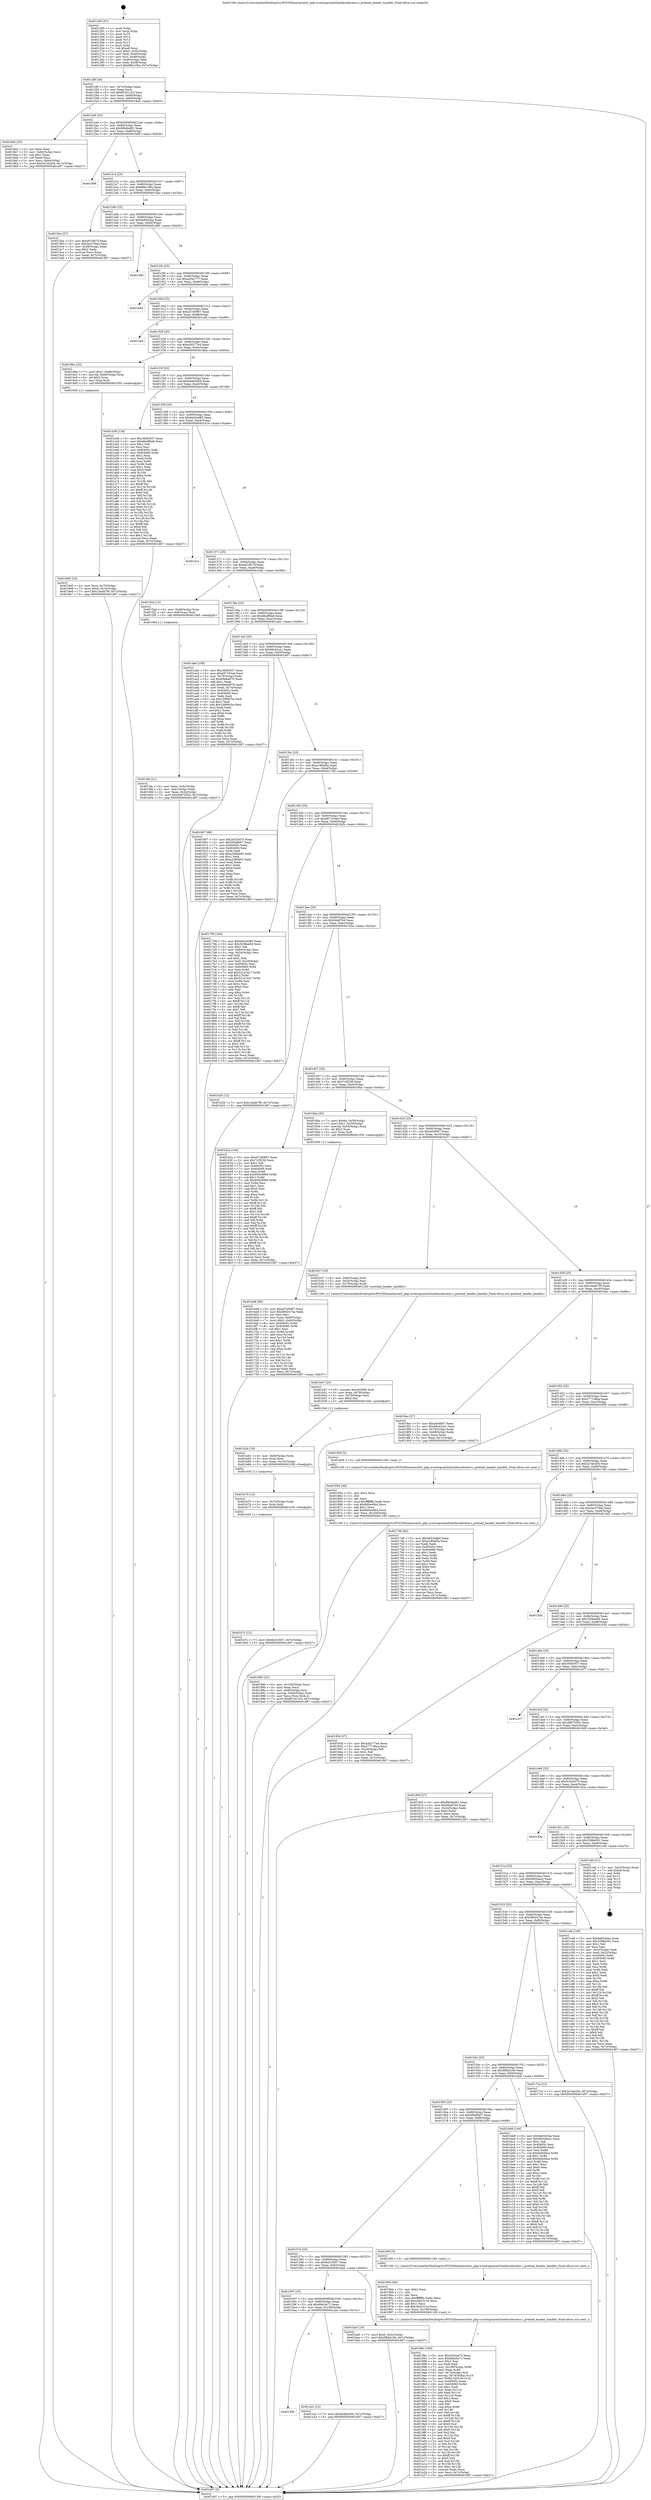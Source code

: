 digraph "0x401260" {
  label = "0x401260 (/mnt/c/Users/mathe/Desktop/tcc/POCII/binaries/extr_php-srcextopcacheZendAccelerator.c_preload_header_handler_Final-ollvm.out::main(0))"
  labelloc = "t"
  node[shape=record]

  Entry [label="",width=0.3,height=0.3,shape=circle,fillcolor=black,style=filled]
  "0x40128f" [label="{
     0x40128f [26]\l
     | [instrs]\l
     &nbsp;&nbsp;0x40128f \<+3\>: mov -0x7c(%rbp),%eax\l
     &nbsp;&nbsp;0x401292 \<+2\>: mov %eax,%ecx\l
     &nbsp;&nbsp;0x401294 \<+6\>: sub $0x85161c53,%ecx\l
     &nbsp;&nbsp;0x40129a \<+3\>: mov %eax,-0x80(%rbp)\l
     &nbsp;&nbsp;0x40129d \<+6\>: mov %ecx,-0x84(%rbp)\l
     &nbsp;&nbsp;0x4012a3 \<+6\>: je 00000000004018a5 \<main+0x645\>\l
  }"]
  "0x4018a5" [label="{
     0x4018a5 [25]\l
     | [instrs]\l
     &nbsp;&nbsp;0x4018a5 \<+2\>: xor %eax,%eax\l
     &nbsp;&nbsp;0x4018a7 \<+3\>: mov -0x64(%rbp),%ecx\l
     &nbsp;&nbsp;0x4018aa \<+3\>: sub $0x1,%eax\l
     &nbsp;&nbsp;0x4018ad \<+2\>: sub %eax,%ecx\l
     &nbsp;&nbsp;0x4018af \<+3\>: mov %ecx,-0x64(%rbp)\l
     &nbsp;&nbsp;0x4018b2 \<+7\>: movl $0x2a7eb204,-0x7c(%rbp)\l
     &nbsp;&nbsp;0x4018b9 \<+5\>: jmp 0000000000401d97 \<main+0xb37\>\l
  }"]
  "0x4012a9" [label="{
     0x4012a9 [25]\l
     | [instrs]\l
     &nbsp;&nbsp;0x4012a9 \<+5\>: jmp 00000000004012ae \<main+0x4e\>\l
     &nbsp;&nbsp;0x4012ae \<+3\>: mov -0x80(%rbp),%eax\l
     &nbsp;&nbsp;0x4012b1 \<+5\>: sub $0x89b4bd91,%eax\l
     &nbsp;&nbsp;0x4012b6 \<+6\>: mov %eax,-0x88(%rbp)\l
     &nbsp;&nbsp;0x4012bc \<+6\>: je 0000000000401b88 \<main+0x928\>\l
  }"]
  Exit [label="",width=0.3,height=0.3,shape=circle,fillcolor=black,style=filled,peripheries=2]
  "0x401b88" [label="{
     0x401b88\l
  }", style=dashed]
  "0x4012c2" [label="{
     0x4012c2 [25]\l
     | [instrs]\l
     &nbsp;&nbsp;0x4012c2 \<+5\>: jmp 00000000004012c7 \<main+0x67\>\l
     &nbsp;&nbsp;0x4012c7 \<+3\>: mov -0x80(%rbp),%eax\l
     &nbsp;&nbsp;0x4012ca \<+5\>: sub $0x96bc1fba,%eax\l
     &nbsp;&nbsp;0x4012cf \<+6\>: mov %eax,-0x8c(%rbp)\l
     &nbsp;&nbsp;0x4012d5 \<+6\>: je 00000000004015ba \<main+0x35a\>\l
  }"]
  "0x401b7c" [label="{
     0x401b7c [12]\l
     | [instrs]\l
     &nbsp;&nbsp;0x401b7c \<+7\>: movl $0x6a51f457,-0x7c(%rbp)\l
     &nbsp;&nbsp;0x401b83 \<+5\>: jmp 0000000000401d97 \<main+0xb37\>\l
  }"]
  "0x4015ba" [label="{
     0x4015ba [27]\l
     | [instrs]\l
     &nbsp;&nbsp;0x4015ba \<+5\>: mov $0xd61f9c7f,%eax\l
     &nbsp;&nbsp;0x4015bf \<+5\>: mov $0x2ec579ad,%ecx\l
     &nbsp;&nbsp;0x4015c4 \<+3\>: mov -0x38(%rbp),%edx\l
     &nbsp;&nbsp;0x4015c7 \<+3\>: cmp $0x2,%edx\l
     &nbsp;&nbsp;0x4015ca \<+3\>: cmovne %ecx,%eax\l
     &nbsp;&nbsp;0x4015cd \<+3\>: mov %eax,-0x7c(%rbp)\l
     &nbsp;&nbsp;0x4015d0 \<+5\>: jmp 0000000000401d97 \<main+0xb37\>\l
  }"]
  "0x4012db" [label="{
     0x4012db [25]\l
     | [instrs]\l
     &nbsp;&nbsp;0x4012db \<+5\>: jmp 00000000004012e0 \<main+0x80\>\l
     &nbsp;&nbsp;0x4012e0 \<+3\>: mov -0x80(%rbp),%eax\l
     &nbsp;&nbsp;0x4012e3 \<+5\>: sub $0x9a8543ea,%eax\l
     &nbsp;&nbsp;0x4012e8 \<+6\>: mov %eax,-0x90(%rbp)\l
     &nbsp;&nbsp;0x4012ee \<+6\>: je 0000000000401d90 \<main+0xb30\>\l
  }"]
  "0x401d97" [label="{
     0x401d97 [5]\l
     | [instrs]\l
     &nbsp;&nbsp;0x401d97 \<+5\>: jmp 000000000040128f \<main+0x2f\>\l
  }"]
  "0x401260" [label="{
     0x401260 [47]\l
     | [instrs]\l
     &nbsp;&nbsp;0x401260 \<+1\>: push %rbp\l
     &nbsp;&nbsp;0x401261 \<+3\>: mov %rsp,%rbp\l
     &nbsp;&nbsp;0x401264 \<+2\>: push %r15\l
     &nbsp;&nbsp;0x401266 \<+2\>: push %r14\l
     &nbsp;&nbsp;0x401268 \<+2\>: push %r13\l
     &nbsp;&nbsp;0x40126a \<+2\>: push %r12\l
     &nbsp;&nbsp;0x40126c \<+1\>: push %rbx\l
     &nbsp;&nbsp;0x40126d \<+7\>: sub $0xe8,%rsp\l
     &nbsp;&nbsp;0x401274 \<+7\>: movl $0x0,-0x3c(%rbp)\l
     &nbsp;&nbsp;0x40127b \<+3\>: mov %edi,-0x40(%rbp)\l
     &nbsp;&nbsp;0x40127e \<+4\>: mov %rsi,-0x48(%rbp)\l
     &nbsp;&nbsp;0x401282 \<+3\>: mov -0x40(%rbp),%edi\l
     &nbsp;&nbsp;0x401285 \<+3\>: mov %edi,-0x38(%rbp)\l
     &nbsp;&nbsp;0x401288 \<+7\>: movl $0x96bc1fba,-0x7c(%rbp)\l
  }"]
  "0x401b70" [label="{
     0x401b70 [12]\l
     | [instrs]\l
     &nbsp;&nbsp;0x401b70 \<+4\>: mov -0x70(%rbp),%rdx\l
     &nbsp;&nbsp;0x401b74 \<+3\>: mov %rdx,%rdi\l
     &nbsp;&nbsp;0x401b77 \<+5\>: call 0000000000401030 \<free@plt\>\l
     | [calls]\l
     &nbsp;&nbsp;0x401030 \{1\} (unknown)\l
  }"]
  "0x401d90" [label="{
     0x401d90\l
  }", style=dashed]
  "0x4012f4" [label="{
     0x4012f4 [25]\l
     | [instrs]\l
     &nbsp;&nbsp;0x4012f4 \<+5\>: jmp 00000000004012f9 \<main+0x99\>\l
     &nbsp;&nbsp;0x4012f9 \<+3\>: mov -0x80(%rbp),%eax\l
     &nbsp;&nbsp;0x4012fc \<+5\>: sub $0xa2f42777,%eax\l
     &nbsp;&nbsp;0x401301 \<+6\>: mov %eax,-0x94(%rbp)\l
     &nbsp;&nbsp;0x401307 \<+6\>: je 0000000000401b94 \<main+0x934\>\l
  }"]
  "0x401b5e" [label="{
     0x401b5e [18]\l
     | [instrs]\l
     &nbsp;&nbsp;0x401b5e \<+4\>: mov -0x60(%rbp),%rdx\l
     &nbsp;&nbsp;0x401b62 \<+3\>: mov %rdx,%rdi\l
     &nbsp;&nbsp;0x401b65 \<+6\>: mov %eax,-0x10c(%rbp)\l
     &nbsp;&nbsp;0x401b6b \<+5\>: call 0000000000401030 \<free@plt\>\l
     | [calls]\l
     &nbsp;&nbsp;0x401030 \{1\} (unknown)\l
  }"]
  "0x401b94" [label="{
     0x401b94\l
  }", style=dashed]
  "0x40130d" [label="{
     0x40130d [25]\l
     | [instrs]\l
     &nbsp;&nbsp;0x40130d \<+5\>: jmp 0000000000401312 \<main+0xb2\>\l
     &nbsp;&nbsp;0x401312 \<+3\>: mov -0x80(%rbp),%eax\l
     &nbsp;&nbsp;0x401315 \<+5\>: sub $0xa57d0967,%eax\l
     &nbsp;&nbsp;0x40131a \<+6\>: mov %eax,-0x98(%rbp)\l
     &nbsp;&nbsp;0x401320 \<+6\>: je 0000000000401ce9 \<main+0xa89\>\l
  }"]
  "0x401b47" [label="{
     0x401b47 [23]\l
     | [instrs]\l
     &nbsp;&nbsp;0x401b47 \<+10\>: movabs $0x4020b6,%rdi\l
     &nbsp;&nbsp;0x401b51 \<+3\>: mov %eax,-0x78(%rbp)\l
     &nbsp;&nbsp;0x401b54 \<+3\>: mov -0x78(%rbp),%esi\l
     &nbsp;&nbsp;0x401b57 \<+2\>: mov $0x0,%al\l
     &nbsp;&nbsp;0x401b59 \<+5\>: call 0000000000401040 \<printf@plt\>\l
     | [calls]\l
     &nbsp;&nbsp;0x401040 \{1\} (unknown)\l
  }"]
  "0x401ce9" [label="{
     0x401ce9\l
  }", style=dashed]
  "0x401326" [label="{
     0x401326 [25]\l
     | [instrs]\l
     &nbsp;&nbsp;0x401326 \<+5\>: jmp 000000000040132b \<main+0xcb\>\l
     &nbsp;&nbsp;0x40132b \<+3\>: mov -0x80(%rbp),%eax\l
     &nbsp;&nbsp;0x40132e \<+5\>: sub $0xa5d277e4,%eax\l
     &nbsp;&nbsp;0x401333 \<+6\>: mov %eax,-0x9c(%rbp)\l
     &nbsp;&nbsp;0x401339 \<+6\>: je 00000000004018be \<main+0x65e\>\l
  }"]
  "0x4015b0" [label="{
     0x4015b0\l
  }", style=dashed]
  "0x4018be" [label="{
     0x4018be [23]\l
     | [instrs]\l
     &nbsp;&nbsp;0x4018be \<+7\>: movl $0x1,-0x68(%rbp)\l
     &nbsp;&nbsp;0x4018c5 \<+4\>: movslq -0x68(%rbp),%rax\l
     &nbsp;&nbsp;0x4018c9 \<+4\>: shl $0x2,%rax\l
     &nbsp;&nbsp;0x4018cd \<+3\>: mov %rax,%rdi\l
     &nbsp;&nbsp;0x4018d0 \<+5\>: call 0000000000401050 \<malloc@plt\>\l
     | [calls]\l
     &nbsp;&nbsp;0x401050 \{1\} (unknown)\l
  }"]
  "0x40133f" [label="{
     0x40133f [25]\l
     | [instrs]\l
     &nbsp;&nbsp;0x40133f \<+5\>: jmp 0000000000401344 \<main+0xe4\>\l
     &nbsp;&nbsp;0x401344 \<+3\>: mov -0x80(%rbp),%eax\l
     &nbsp;&nbsp;0x401347 \<+5\>: sub $0xb44b5d56,%eax\l
     &nbsp;&nbsp;0x40134c \<+6\>: mov %eax,-0xa0(%rbp)\l
     &nbsp;&nbsp;0x401352 \<+6\>: je 0000000000401a38 \<main+0x7d8\>\l
  }"]
  "0x401a2c" [label="{
     0x401a2c [12]\l
     | [instrs]\l
     &nbsp;&nbsp;0x401a2c \<+7\>: movl $0xb44b5d56,-0x7c(%rbp)\l
     &nbsp;&nbsp;0x401a33 \<+5\>: jmp 0000000000401d97 \<main+0xb37\>\l
  }"]
  "0x401a38" [label="{
     0x401a38 [134]\l
     | [instrs]\l
     &nbsp;&nbsp;0x401a38 \<+5\>: mov $0x395fc937,%eax\l
     &nbsp;&nbsp;0x401a3d \<+5\>: mov $0xd6a9f0a8,%ecx\l
     &nbsp;&nbsp;0x401a42 \<+2\>: mov $0x1,%dl\l
     &nbsp;&nbsp;0x401a44 \<+2\>: xor %esi,%esi\l
     &nbsp;&nbsp;0x401a46 \<+7\>: mov 0x40405c,%edi\l
     &nbsp;&nbsp;0x401a4d \<+8\>: mov 0x404060,%r8d\l
     &nbsp;&nbsp;0x401a55 \<+3\>: sub $0x1,%esi\l
     &nbsp;&nbsp;0x401a58 \<+3\>: mov %edi,%r9d\l
     &nbsp;&nbsp;0x401a5b \<+3\>: add %esi,%r9d\l
     &nbsp;&nbsp;0x401a5e \<+4\>: imul %r9d,%edi\l
     &nbsp;&nbsp;0x401a62 \<+3\>: and $0x1,%edi\l
     &nbsp;&nbsp;0x401a65 \<+3\>: cmp $0x0,%edi\l
     &nbsp;&nbsp;0x401a68 \<+4\>: sete %r10b\l
     &nbsp;&nbsp;0x401a6c \<+4\>: cmp $0xa,%r8d\l
     &nbsp;&nbsp;0x401a70 \<+4\>: setl %r11b\l
     &nbsp;&nbsp;0x401a74 \<+3\>: mov %r10b,%bl\l
     &nbsp;&nbsp;0x401a77 \<+3\>: xor $0xff,%bl\l
     &nbsp;&nbsp;0x401a7a \<+3\>: mov %r11b,%r14b\l
     &nbsp;&nbsp;0x401a7d \<+4\>: xor $0xff,%r14b\l
     &nbsp;&nbsp;0x401a81 \<+3\>: xor $0x0,%dl\l
     &nbsp;&nbsp;0x401a84 \<+3\>: mov %bl,%r15b\l
     &nbsp;&nbsp;0x401a87 \<+4\>: and $0x0,%r15b\l
     &nbsp;&nbsp;0x401a8b \<+3\>: and %dl,%r10b\l
     &nbsp;&nbsp;0x401a8e \<+3\>: mov %r14b,%r12b\l
     &nbsp;&nbsp;0x401a91 \<+4\>: and $0x0,%r12b\l
     &nbsp;&nbsp;0x401a95 \<+3\>: and %dl,%r11b\l
     &nbsp;&nbsp;0x401a98 \<+3\>: or %r10b,%r15b\l
     &nbsp;&nbsp;0x401a9b \<+3\>: or %r11b,%r12b\l
     &nbsp;&nbsp;0x401a9e \<+3\>: xor %r12b,%r15b\l
     &nbsp;&nbsp;0x401aa1 \<+3\>: or %r14b,%bl\l
     &nbsp;&nbsp;0x401aa4 \<+3\>: xor $0xff,%bl\l
     &nbsp;&nbsp;0x401aa7 \<+3\>: or $0x0,%dl\l
     &nbsp;&nbsp;0x401aaa \<+2\>: and %dl,%bl\l
     &nbsp;&nbsp;0x401aac \<+3\>: or %bl,%r15b\l
     &nbsp;&nbsp;0x401aaf \<+4\>: test $0x1,%r15b\l
     &nbsp;&nbsp;0x401ab3 \<+3\>: cmovne %ecx,%eax\l
     &nbsp;&nbsp;0x401ab6 \<+3\>: mov %eax,-0x7c(%rbp)\l
     &nbsp;&nbsp;0x401ab9 \<+5\>: jmp 0000000000401d97 \<main+0xb37\>\l
  }"]
  "0x401358" [label="{
     0x401358 [25]\l
     | [instrs]\l
     &nbsp;&nbsp;0x401358 \<+5\>: jmp 000000000040135d \<main+0xfd\>\l
     &nbsp;&nbsp;0x40135d \<+3\>: mov -0x80(%rbp),%eax\l
     &nbsp;&nbsp;0x401360 \<+5\>: sub $0xbb43ed85,%eax\l
     &nbsp;&nbsp;0x401365 \<+6\>: mov %eax,-0xa4(%rbp)\l
     &nbsp;&nbsp;0x40136b \<+6\>: je 0000000000401d1e \<main+0xabe\>\l
  }"]
  "0x401597" [label="{
     0x401597 [25]\l
     | [instrs]\l
     &nbsp;&nbsp;0x401597 \<+5\>: jmp 000000000040159c \<main+0x33c\>\l
     &nbsp;&nbsp;0x40159c \<+3\>: mov -0x80(%rbp),%eax\l
     &nbsp;&nbsp;0x40159f \<+5\>: sub $0x6feb3e71,%eax\l
     &nbsp;&nbsp;0x4015a4 \<+6\>: mov %eax,-0x100(%rbp)\l
     &nbsp;&nbsp;0x4015aa \<+6\>: je 0000000000401a2c \<main+0x7cc\>\l
  }"]
  "0x401d1e" [label="{
     0x401d1e\l
  }", style=dashed]
  "0x401371" [label="{
     0x401371 [25]\l
     | [instrs]\l
     &nbsp;&nbsp;0x401371 \<+5\>: jmp 0000000000401376 \<main+0x116\>\l
     &nbsp;&nbsp;0x401376 \<+3\>: mov -0x80(%rbp),%eax\l
     &nbsp;&nbsp;0x401379 \<+5\>: sub $0xd61f9c7f,%eax\l
     &nbsp;&nbsp;0x40137e \<+6\>: mov %eax,-0xa8(%rbp)\l
     &nbsp;&nbsp;0x401384 \<+6\>: je 00000000004015ed \<main+0x38d\>\l
  }"]
  "0x401ba5" [label="{
     0x401ba5 [19]\l
     | [instrs]\l
     &nbsp;&nbsp;0x401ba5 \<+7\>: movl $0x0,-0x3c(%rbp)\l
     &nbsp;&nbsp;0x401bac \<+7\>: movl $0x5f0b419e,-0x7c(%rbp)\l
     &nbsp;&nbsp;0x401bb3 \<+5\>: jmp 0000000000401d97 \<main+0xb37\>\l
  }"]
  "0x4015ed" [label="{
     0x4015ed [13]\l
     | [instrs]\l
     &nbsp;&nbsp;0x4015ed \<+4\>: mov -0x48(%rbp),%rax\l
     &nbsp;&nbsp;0x4015f1 \<+4\>: mov 0x8(%rax),%rdi\l
     &nbsp;&nbsp;0x4015f5 \<+5\>: call 0000000000401060 \<atoi@plt\>\l
     | [calls]\l
     &nbsp;&nbsp;0x401060 \{1\} (unknown)\l
  }"]
  "0x40138a" [label="{
     0x40138a [25]\l
     | [instrs]\l
     &nbsp;&nbsp;0x40138a \<+5\>: jmp 000000000040138f \<main+0x12f\>\l
     &nbsp;&nbsp;0x40138f \<+3\>: mov -0x80(%rbp),%eax\l
     &nbsp;&nbsp;0x401392 \<+5\>: sub $0xd6a9f0a8,%eax\l
     &nbsp;&nbsp;0x401397 \<+6\>: mov %eax,-0xac(%rbp)\l
     &nbsp;&nbsp;0x40139d \<+6\>: je 0000000000401abe \<main+0x85e\>\l
  }"]
  "0x4015fa" [label="{
     0x4015fa [21]\l
     | [instrs]\l
     &nbsp;&nbsp;0x4015fa \<+3\>: mov %eax,-0x4c(%rbp)\l
     &nbsp;&nbsp;0x4015fd \<+3\>: mov -0x4c(%rbp),%eax\l
     &nbsp;&nbsp;0x401600 \<+3\>: mov %eax,-0x34(%rbp)\l
     &nbsp;&nbsp;0x401603 \<+7\>: movl $0x3b875502,-0x7c(%rbp)\l
     &nbsp;&nbsp;0x40160a \<+5\>: jmp 0000000000401d97 \<main+0xb37\>\l
  }"]
  "0x40198c" [label="{
     0x40198c [160]\l
     | [instrs]\l
     &nbsp;&nbsp;0x40198c \<+5\>: mov $0x3c52e475,%ecx\l
     &nbsp;&nbsp;0x401991 \<+5\>: mov $0x6feb3e71,%edx\l
     &nbsp;&nbsp;0x401996 \<+3\>: mov $0x1,%sil\l
     &nbsp;&nbsp;0x401999 \<+2\>: xor %edi,%edi\l
     &nbsp;&nbsp;0x40199b \<+7\>: mov -0x108(%rbp),%r8d\l
     &nbsp;&nbsp;0x4019a2 \<+4\>: imul %eax,%r8d\l
     &nbsp;&nbsp;0x4019a6 \<+4\>: mov -0x70(%rbp),%r9\l
     &nbsp;&nbsp;0x4019aa \<+4\>: movslq -0x74(%rbp),%r10\l
     &nbsp;&nbsp;0x4019ae \<+4\>: mov %r8d,(%r9,%r10,4)\l
     &nbsp;&nbsp;0x4019b2 \<+7\>: mov 0x40405c,%eax\l
     &nbsp;&nbsp;0x4019b9 \<+8\>: mov 0x404060,%r8d\l
     &nbsp;&nbsp;0x4019c1 \<+3\>: sub $0x1,%edi\l
     &nbsp;&nbsp;0x4019c4 \<+3\>: mov %eax,%r11d\l
     &nbsp;&nbsp;0x4019c7 \<+3\>: add %edi,%r11d\l
     &nbsp;&nbsp;0x4019ca \<+4\>: imul %r11d,%eax\l
     &nbsp;&nbsp;0x4019ce \<+3\>: and $0x1,%eax\l
     &nbsp;&nbsp;0x4019d1 \<+3\>: cmp $0x0,%eax\l
     &nbsp;&nbsp;0x4019d4 \<+3\>: sete %bl\l
     &nbsp;&nbsp;0x4019d7 \<+4\>: cmp $0xa,%r8d\l
     &nbsp;&nbsp;0x4019db \<+4\>: setl %r14b\l
     &nbsp;&nbsp;0x4019df \<+3\>: mov %bl,%r15b\l
     &nbsp;&nbsp;0x4019e2 \<+4\>: xor $0xff,%r15b\l
     &nbsp;&nbsp;0x4019e6 \<+3\>: mov %r14b,%r12b\l
     &nbsp;&nbsp;0x4019e9 \<+4\>: xor $0xff,%r12b\l
     &nbsp;&nbsp;0x4019ed \<+4\>: xor $0x0,%sil\l
     &nbsp;&nbsp;0x4019f1 \<+3\>: mov %r15b,%r13b\l
     &nbsp;&nbsp;0x4019f4 \<+4\>: and $0x0,%r13b\l
     &nbsp;&nbsp;0x4019f8 \<+3\>: and %sil,%bl\l
     &nbsp;&nbsp;0x4019fb \<+3\>: mov %r12b,%al\l
     &nbsp;&nbsp;0x4019fe \<+2\>: and $0x0,%al\l
     &nbsp;&nbsp;0x401a00 \<+3\>: and %sil,%r14b\l
     &nbsp;&nbsp;0x401a03 \<+3\>: or %bl,%r13b\l
     &nbsp;&nbsp;0x401a06 \<+3\>: or %r14b,%al\l
     &nbsp;&nbsp;0x401a09 \<+3\>: xor %al,%r13b\l
     &nbsp;&nbsp;0x401a0c \<+3\>: or %r12b,%r15b\l
     &nbsp;&nbsp;0x401a0f \<+4\>: xor $0xff,%r15b\l
     &nbsp;&nbsp;0x401a13 \<+4\>: or $0x0,%sil\l
     &nbsp;&nbsp;0x401a17 \<+3\>: and %sil,%r15b\l
     &nbsp;&nbsp;0x401a1a \<+3\>: or %r15b,%r13b\l
     &nbsp;&nbsp;0x401a1d \<+4\>: test $0x1,%r13b\l
     &nbsp;&nbsp;0x401a21 \<+3\>: cmovne %edx,%ecx\l
     &nbsp;&nbsp;0x401a24 \<+3\>: mov %ecx,-0x7c(%rbp)\l
     &nbsp;&nbsp;0x401a27 \<+5\>: jmp 0000000000401d97 \<main+0xb37\>\l
  }"]
  "0x401abe" [label="{
     0x401abe [109]\l
     | [instrs]\l
     &nbsp;&nbsp;0x401abe \<+5\>: mov $0x395fc937,%eax\l
     &nbsp;&nbsp;0x401ac3 \<+5\>: mov $0xe87193ad,%ecx\l
     &nbsp;&nbsp;0x401ac8 \<+3\>: mov -0x74(%rbp),%edx\l
     &nbsp;&nbsp;0x401acb \<+6\>: sub $0x69e6a976,%edx\l
     &nbsp;&nbsp;0x401ad1 \<+3\>: add $0x1,%edx\l
     &nbsp;&nbsp;0x401ad4 \<+6\>: add $0x69e6a976,%edx\l
     &nbsp;&nbsp;0x401ada \<+3\>: mov %edx,-0x74(%rbp)\l
     &nbsp;&nbsp;0x401add \<+7\>: mov 0x40405c,%edx\l
     &nbsp;&nbsp;0x401ae4 \<+7\>: mov 0x404060,%esi\l
     &nbsp;&nbsp;0x401aeb \<+2\>: mov %edx,%edi\l
     &nbsp;&nbsp;0x401aed \<+6\>: sub $0x1b909c5a,%edi\l
     &nbsp;&nbsp;0x401af3 \<+3\>: sub $0x1,%edi\l
     &nbsp;&nbsp;0x401af6 \<+6\>: add $0x1b909c5a,%edi\l
     &nbsp;&nbsp;0x401afc \<+3\>: imul %edi,%edx\l
     &nbsp;&nbsp;0x401aff \<+3\>: and $0x1,%edx\l
     &nbsp;&nbsp;0x401b02 \<+3\>: cmp $0x0,%edx\l
     &nbsp;&nbsp;0x401b05 \<+4\>: sete %r8b\l
     &nbsp;&nbsp;0x401b09 \<+3\>: cmp $0xa,%esi\l
     &nbsp;&nbsp;0x401b0c \<+4\>: setl %r9b\l
     &nbsp;&nbsp;0x401b10 \<+3\>: mov %r8b,%r10b\l
     &nbsp;&nbsp;0x401b13 \<+3\>: and %r9b,%r10b\l
     &nbsp;&nbsp;0x401b16 \<+3\>: xor %r9b,%r8b\l
     &nbsp;&nbsp;0x401b19 \<+3\>: or %r8b,%r10b\l
     &nbsp;&nbsp;0x401b1c \<+4\>: test $0x1,%r10b\l
     &nbsp;&nbsp;0x401b20 \<+3\>: cmovne %ecx,%eax\l
     &nbsp;&nbsp;0x401b23 \<+3\>: mov %eax,-0x7c(%rbp)\l
     &nbsp;&nbsp;0x401b26 \<+5\>: jmp 0000000000401d97 \<main+0xb37\>\l
  }"]
  "0x4013a3" [label="{
     0x4013a3 [25]\l
     | [instrs]\l
     &nbsp;&nbsp;0x4013a3 \<+5\>: jmp 00000000004013a8 \<main+0x148\>\l
     &nbsp;&nbsp;0x4013a8 \<+3\>: mov -0x80(%rbp),%eax\l
     &nbsp;&nbsp;0x4013ab \<+5\>: sub $0xd9c42ca1,%eax\l
     &nbsp;&nbsp;0x4013b0 \<+6\>: mov %eax,-0xb0(%rbp)\l
     &nbsp;&nbsp;0x4013b6 \<+6\>: je 0000000000401907 \<main+0x6a7\>\l
  }"]
  "0x401964" [label="{
     0x401964 [40]\l
     | [instrs]\l
     &nbsp;&nbsp;0x401964 \<+5\>: mov $0x2,%ecx\l
     &nbsp;&nbsp;0x401969 \<+1\>: cltd\l
     &nbsp;&nbsp;0x40196a \<+2\>: idiv %ecx\l
     &nbsp;&nbsp;0x40196c \<+6\>: imul $0xfffffffe,%edx,%ecx\l
     &nbsp;&nbsp;0x401972 \<+6\>: add $0xcb623124,%ecx\l
     &nbsp;&nbsp;0x401978 \<+3\>: add $0x1,%ecx\l
     &nbsp;&nbsp;0x40197b \<+6\>: sub $0xcb623124,%ecx\l
     &nbsp;&nbsp;0x401981 \<+6\>: mov %ecx,-0x108(%rbp)\l
     &nbsp;&nbsp;0x401987 \<+5\>: call 0000000000401160 \<next_i\>\l
     | [calls]\l
     &nbsp;&nbsp;0x401160 \{1\} (/mnt/c/Users/mathe/Desktop/tcc/POCII/binaries/extr_php-srcextopcacheZendAccelerator.c_preload_header_handler_Final-ollvm.out::next_i)\l
  }"]
  "0x401907" [label="{
     0x401907 [88]\l
     | [instrs]\l
     &nbsp;&nbsp;0x401907 \<+5\>: mov $0x3c52e475,%eax\l
     &nbsp;&nbsp;0x40190c \<+5\>: mov $0x5f5e9b07,%ecx\l
     &nbsp;&nbsp;0x401911 \<+7\>: mov 0x40405c,%edx\l
     &nbsp;&nbsp;0x401918 \<+7\>: mov 0x404060,%esi\l
     &nbsp;&nbsp;0x40191f \<+2\>: mov %edx,%edi\l
     &nbsp;&nbsp;0x401921 \<+6\>: add $0xa2d9dd45,%edi\l
     &nbsp;&nbsp;0x401927 \<+3\>: sub $0x1,%edi\l
     &nbsp;&nbsp;0x40192a \<+6\>: sub $0xa2d9dd45,%edi\l
     &nbsp;&nbsp;0x401930 \<+3\>: imul %edi,%edx\l
     &nbsp;&nbsp;0x401933 \<+3\>: and $0x1,%edx\l
     &nbsp;&nbsp;0x401936 \<+3\>: cmp $0x0,%edx\l
     &nbsp;&nbsp;0x401939 \<+4\>: sete %r8b\l
     &nbsp;&nbsp;0x40193d \<+3\>: cmp $0xa,%esi\l
     &nbsp;&nbsp;0x401940 \<+4\>: setl %r9b\l
     &nbsp;&nbsp;0x401944 \<+3\>: mov %r8b,%r10b\l
     &nbsp;&nbsp;0x401947 \<+3\>: and %r9b,%r10b\l
     &nbsp;&nbsp;0x40194a \<+3\>: xor %r9b,%r8b\l
     &nbsp;&nbsp;0x40194d \<+3\>: or %r8b,%r10b\l
     &nbsp;&nbsp;0x401950 \<+4\>: test $0x1,%r10b\l
     &nbsp;&nbsp;0x401954 \<+3\>: cmovne %ecx,%eax\l
     &nbsp;&nbsp;0x401957 \<+3\>: mov %eax,-0x7c(%rbp)\l
     &nbsp;&nbsp;0x40195a \<+5\>: jmp 0000000000401d97 \<main+0xb37\>\l
  }"]
  "0x4013bc" [label="{
     0x4013bc [25]\l
     | [instrs]\l
     &nbsp;&nbsp;0x4013bc \<+5\>: jmp 00000000004013c1 \<main+0x161\>\l
     &nbsp;&nbsp;0x4013c1 \<+3\>: mov -0x80(%rbp),%eax\l
     &nbsp;&nbsp;0x4013c4 \<+5\>: sub $0xe180af5a,%eax\l
     &nbsp;&nbsp;0x4013c9 \<+6\>: mov %eax,-0xb4(%rbp)\l
     &nbsp;&nbsp;0x4013cf \<+6\>: je 0000000000401799 \<main+0x539\>\l
  }"]
  "0x40157e" [label="{
     0x40157e [25]\l
     | [instrs]\l
     &nbsp;&nbsp;0x40157e \<+5\>: jmp 0000000000401583 \<main+0x323\>\l
     &nbsp;&nbsp;0x401583 \<+3\>: mov -0x80(%rbp),%eax\l
     &nbsp;&nbsp;0x401586 \<+5\>: sub $0x6a51f457,%eax\l
     &nbsp;&nbsp;0x40158b \<+6\>: mov %eax,-0xfc(%rbp)\l
     &nbsp;&nbsp;0x401591 \<+6\>: je 0000000000401ba5 \<main+0x945\>\l
  }"]
  "0x401799" [label="{
     0x401799 [164]\l
     | [instrs]\l
     &nbsp;&nbsp;0x401799 \<+5\>: mov $0xbb43ed85,%eax\l
     &nbsp;&nbsp;0x40179e \<+5\>: mov $0x3258ee94,%ecx\l
     &nbsp;&nbsp;0x4017a3 \<+2\>: mov $0x1,%dl\l
     &nbsp;&nbsp;0x4017a5 \<+3\>: mov -0x64(%rbp),%esi\l
     &nbsp;&nbsp;0x4017a8 \<+3\>: cmp -0x54(%rbp),%esi\l
     &nbsp;&nbsp;0x4017ab \<+4\>: setl %dil\l
     &nbsp;&nbsp;0x4017af \<+4\>: and $0x1,%dil\l
     &nbsp;&nbsp;0x4017b3 \<+4\>: mov %dil,-0x2d(%rbp)\l
     &nbsp;&nbsp;0x4017b7 \<+7\>: mov 0x40405c,%esi\l
     &nbsp;&nbsp;0x4017be \<+8\>: mov 0x404060,%r8d\l
     &nbsp;&nbsp;0x4017c6 \<+3\>: mov %esi,%r9d\l
     &nbsp;&nbsp;0x4017c9 \<+7\>: add $0x521a7e27,%r9d\l
     &nbsp;&nbsp;0x4017d0 \<+4\>: sub $0x1,%r9d\l
     &nbsp;&nbsp;0x4017d4 \<+7\>: sub $0x521a7e27,%r9d\l
     &nbsp;&nbsp;0x4017db \<+4\>: imul %r9d,%esi\l
     &nbsp;&nbsp;0x4017df \<+3\>: and $0x1,%esi\l
     &nbsp;&nbsp;0x4017e2 \<+3\>: cmp $0x0,%esi\l
     &nbsp;&nbsp;0x4017e5 \<+4\>: sete %dil\l
     &nbsp;&nbsp;0x4017e9 \<+4\>: cmp $0xa,%r8d\l
     &nbsp;&nbsp;0x4017ed \<+4\>: setl %r10b\l
     &nbsp;&nbsp;0x4017f1 \<+3\>: mov %dil,%r11b\l
     &nbsp;&nbsp;0x4017f4 \<+4\>: xor $0xff,%r11b\l
     &nbsp;&nbsp;0x4017f8 \<+3\>: mov %r10b,%bl\l
     &nbsp;&nbsp;0x4017fb \<+3\>: xor $0xff,%bl\l
     &nbsp;&nbsp;0x4017fe \<+3\>: xor $0x1,%dl\l
     &nbsp;&nbsp;0x401801 \<+3\>: mov %r11b,%r14b\l
     &nbsp;&nbsp;0x401804 \<+4\>: and $0xff,%r14b\l
     &nbsp;&nbsp;0x401808 \<+3\>: and %dl,%dil\l
     &nbsp;&nbsp;0x40180b \<+3\>: mov %bl,%r15b\l
     &nbsp;&nbsp;0x40180e \<+4\>: and $0xff,%r15b\l
     &nbsp;&nbsp;0x401812 \<+3\>: and %dl,%r10b\l
     &nbsp;&nbsp;0x401815 \<+3\>: or %dil,%r14b\l
     &nbsp;&nbsp;0x401818 \<+3\>: or %r10b,%r15b\l
     &nbsp;&nbsp;0x40181b \<+3\>: xor %r15b,%r14b\l
     &nbsp;&nbsp;0x40181e \<+3\>: or %bl,%r11b\l
     &nbsp;&nbsp;0x401821 \<+4\>: xor $0xff,%r11b\l
     &nbsp;&nbsp;0x401825 \<+3\>: or $0x1,%dl\l
     &nbsp;&nbsp;0x401828 \<+3\>: and %dl,%r11b\l
     &nbsp;&nbsp;0x40182b \<+3\>: or %r11b,%r14b\l
     &nbsp;&nbsp;0x40182e \<+4\>: test $0x1,%r14b\l
     &nbsp;&nbsp;0x401832 \<+3\>: cmovne %ecx,%eax\l
     &nbsp;&nbsp;0x401835 \<+3\>: mov %eax,-0x7c(%rbp)\l
     &nbsp;&nbsp;0x401838 \<+5\>: jmp 0000000000401d97 \<main+0xb37\>\l
  }"]
  "0x4013d5" [label="{
     0x4013d5 [25]\l
     | [instrs]\l
     &nbsp;&nbsp;0x4013d5 \<+5\>: jmp 00000000004013da \<main+0x17a\>\l
     &nbsp;&nbsp;0x4013da \<+3\>: mov -0x80(%rbp),%eax\l
     &nbsp;&nbsp;0x4013dd \<+5\>: sub $0xe87193ad,%eax\l
     &nbsp;&nbsp;0x4013e2 \<+6\>: mov %eax,-0xb8(%rbp)\l
     &nbsp;&nbsp;0x4013e8 \<+6\>: je 0000000000401b2b \<main+0x8cb\>\l
  }"]
  "0x40195f" [label="{
     0x40195f [5]\l
     | [instrs]\l
     &nbsp;&nbsp;0x40195f \<+5\>: call 0000000000401160 \<next_i\>\l
     | [calls]\l
     &nbsp;&nbsp;0x401160 \{1\} (/mnt/c/Users/mathe/Desktop/tcc/POCII/binaries/extr_php-srcextopcacheZendAccelerator.c_preload_header_handler_Final-ollvm.out::next_i)\l
  }"]
  "0x401b2b" [label="{
     0x401b2b [12]\l
     | [instrs]\l
     &nbsp;&nbsp;0x401b2b \<+7\>: movl $0x1da4b7f0,-0x7c(%rbp)\l
     &nbsp;&nbsp;0x401b32 \<+5\>: jmp 0000000000401d97 \<main+0xb37\>\l
  }"]
  "0x4013ee" [label="{
     0x4013ee [25]\l
     | [instrs]\l
     &nbsp;&nbsp;0x4013ee \<+5\>: jmp 00000000004013f3 \<main+0x193\>\l
     &nbsp;&nbsp;0x4013f3 \<+3\>: mov -0x80(%rbp),%eax\l
     &nbsp;&nbsp;0x4013f6 \<+5\>: sub $0x56a97b4,%eax\l
     &nbsp;&nbsp;0x4013fb \<+6\>: mov %eax,-0xbc(%rbp)\l
     &nbsp;&nbsp;0x401401 \<+6\>: je 000000000040162a \<main+0x3ca\>\l
  }"]
  "0x401565" [label="{
     0x401565 [25]\l
     | [instrs]\l
     &nbsp;&nbsp;0x401565 \<+5\>: jmp 000000000040156a \<main+0x30a\>\l
     &nbsp;&nbsp;0x40156a \<+3\>: mov -0x80(%rbp),%eax\l
     &nbsp;&nbsp;0x40156d \<+5\>: sub $0x5f5e9b07,%eax\l
     &nbsp;&nbsp;0x401572 \<+6\>: mov %eax,-0xf8(%rbp)\l
     &nbsp;&nbsp;0x401578 \<+6\>: je 000000000040195f \<main+0x6ff\>\l
  }"]
  "0x40162a" [label="{
     0x40162a [144]\l
     | [instrs]\l
     &nbsp;&nbsp;0x40162a \<+5\>: mov $0xa57d0967,%eax\l
     &nbsp;&nbsp;0x40162f \<+5\>: mov $0x7c3f238,%ecx\l
     &nbsp;&nbsp;0x401634 \<+2\>: mov $0x1,%dl\l
     &nbsp;&nbsp;0x401636 \<+7\>: mov 0x40405c,%esi\l
     &nbsp;&nbsp;0x40163d \<+7\>: mov 0x404060,%edi\l
     &nbsp;&nbsp;0x401644 \<+3\>: mov %esi,%r8d\l
     &nbsp;&nbsp;0x401647 \<+7\>: add $0x850c8969,%r8d\l
     &nbsp;&nbsp;0x40164e \<+4\>: sub $0x1,%r8d\l
     &nbsp;&nbsp;0x401652 \<+7\>: sub $0x850c8969,%r8d\l
     &nbsp;&nbsp;0x401659 \<+4\>: imul %r8d,%esi\l
     &nbsp;&nbsp;0x40165d \<+3\>: and $0x1,%esi\l
     &nbsp;&nbsp;0x401660 \<+3\>: cmp $0x0,%esi\l
     &nbsp;&nbsp;0x401663 \<+4\>: sete %r9b\l
     &nbsp;&nbsp;0x401667 \<+3\>: cmp $0xa,%edi\l
     &nbsp;&nbsp;0x40166a \<+4\>: setl %r10b\l
     &nbsp;&nbsp;0x40166e \<+3\>: mov %r9b,%r11b\l
     &nbsp;&nbsp;0x401671 \<+4\>: xor $0xff,%r11b\l
     &nbsp;&nbsp;0x401675 \<+3\>: mov %r10b,%bl\l
     &nbsp;&nbsp;0x401678 \<+3\>: xor $0xff,%bl\l
     &nbsp;&nbsp;0x40167b \<+3\>: xor $0x1,%dl\l
     &nbsp;&nbsp;0x40167e \<+3\>: mov %r11b,%r14b\l
     &nbsp;&nbsp;0x401681 \<+4\>: and $0xff,%r14b\l
     &nbsp;&nbsp;0x401685 \<+3\>: and %dl,%r9b\l
     &nbsp;&nbsp;0x401688 \<+3\>: mov %bl,%r15b\l
     &nbsp;&nbsp;0x40168b \<+4\>: and $0xff,%r15b\l
     &nbsp;&nbsp;0x40168f \<+3\>: and %dl,%r10b\l
     &nbsp;&nbsp;0x401692 \<+3\>: or %r9b,%r14b\l
     &nbsp;&nbsp;0x401695 \<+3\>: or %r10b,%r15b\l
     &nbsp;&nbsp;0x401698 \<+3\>: xor %r15b,%r14b\l
     &nbsp;&nbsp;0x40169b \<+3\>: or %bl,%r11b\l
     &nbsp;&nbsp;0x40169e \<+4\>: xor $0xff,%r11b\l
     &nbsp;&nbsp;0x4016a2 \<+3\>: or $0x1,%dl\l
     &nbsp;&nbsp;0x4016a5 \<+3\>: and %dl,%r11b\l
     &nbsp;&nbsp;0x4016a8 \<+3\>: or %r11b,%r14b\l
     &nbsp;&nbsp;0x4016ab \<+4\>: test $0x1,%r14b\l
     &nbsp;&nbsp;0x4016af \<+3\>: cmovne %ecx,%eax\l
     &nbsp;&nbsp;0x4016b2 \<+3\>: mov %eax,-0x7c(%rbp)\l
     &nbsp;&nbsp;0x4016b5 \<+5\>: jmp 0000000000401d97 \<main+0xb37\>\l
  }"]
  "0x401407" [label="{
     0x401407 [25]\l
     | [instrs]\l
     &nbsp;&nbsp;0x401407 \<+5\>: jmp 000000000040140c \<main+0x1ac\>\l
     &nbsp;&nbsp;0x40140c \<+3\>: mov -0x80(%rbp),%eax\l
     &nbsp;&nbsp;0x40140f \<+5\>: sub $0x7c3f238,%eax\l
     &nbsp;&nbsp;0x401414 \<+6\>: mov %eax,-0xc0(%rbp)\l
     &nbsp;&nbsp;0x40141a \<+6\>: je 00000000004016ba \<main+0x45a\>\l
  }"]
  "0x401bb8" [label="{
     0x401bb8 [144]\l
     | [instrs]\l
     &nbsp;&nbsp;0x401bb8 \<+5\>: mov $0x9a8543ea,%eax\l
     &nbsp;&nbsp;0x401bbd \<+5\>: mov $0x56d34ea2,%ecx\l
     &nbsp;&nbsp;0x401bc2 \<+2\>: mov $0x1,%dl\l
     &nbsp;&nbsp;0x401bc4 \<+7\>: mov 0x40405c,%esi\l
     &nbsp;&nbsp;0x401bcb \<+7\>: mov 0x404060,%edi\l
     &nbsp;&nbsp;0x401bd2 \<+3\>: mov %esi,%r8d\l
     &nbsp;&nbsp;0x401bd5 \<+7\>: sub $0xfa0bd4ca,%r8d\l
     &nbsp;&nbsp;0x401bdc \<+4\>: sub $0x1,%r8d\l
     &nbsp;&nbsp;0x401be0 \<+7\>: add $0xfa0bd4ca,%r8d\l
     &nbsp;&nbsp;0x401be7 \<+4\>: imul %r8d,%esi\l
     &nbsp;&nbsp;0x401beb \<+3\>: and $0x1,%esi\l
     &nbsp;&nbsp;0x401bee \<+3\>: cmp $0x0,%esi\l
     &nbsp;&nbsp;0x401bf1 \<+4\>: sete %r9b\l
     &nbsp;&nbsp;0x401bf5 \<+3\>: cmp $0xa,%edi\l
     &nbsp;&nbsp;0x401bf8 \<+4\>: setl %r10b\l
     &nbsp;&nbsp;0x401bfc \<+3\>: mov %r9b,%r11b\l
     &nbsp;&nbsp;0x401bff \<+4\>: xor $0xff,%r11b\l
     &nbsp;&nbsp;0x401c03 \<+3\>: mov %r10b,%bl\l
     &nbsp;&nbsp;0x401c06 \<+3\>: xor $0xff,%bl\l
     &nbsp;&nbsp;0x401c09 \<+3\>: xor $0x0,%dl\l
     &nbsp;&nbsp;0x401c0c \<+3\>: mov %r11b,%r14b\l
     &nbsp;&nbsp;0x401c0f \<+4\>: and $0x0,%r14b\l
     &nbsp;&nbsp;0x401c13 \<+3\>: and %dl,%r9b\l
     &nbsp;&nbsp;0x401c16 \<+3\>: mov %bl,%r15b\l
     &nbsp;&nbsp;0x401c19 \<+4\>: and $0x0,%r15b\l
     &nbsp;&nbsp;0x401c1d \<+3\>: and %dl,%r10b\l
     &nbsp;&nbsp;0x401c20 \<+3\>: or %r9b,%r14b\l
     &nbsp;&nbsp;0x401c23 \<+3\>: or %r10b,%r15b\l
     &nbsp;&nbsp;0x401c26 \<+3\>: xor %r15b,%r14b\l
     &nbsp;&nbsp;0x401c29 \<+3\>: or %bl,%r11b\l
     &nbsp;&nbsp;0x401c2c \<+4\>: xor $0xff,%r11b\l
     &nbsp;&nbsp;0x401c30 \<+3\>: or $0x0,%dl\l
     &nbsp;&nbsp;0x401c33 \<+3\>: and %dl,%r11b\l
     &nbsp;&nbsp;0x401c36 \<+3\>: or %r11b,%r14b\l
     &nbsp;&nbsp;0x401c39 \<+4\>: test $0x1,%r14b\l
     &nbsp;&nbsp;0x401c3d \<+3\>: cmovne %ecx,%eax\l
     &nbsp;&nbsp;0x401c40 \<+3\>: mov %eax,-0x7c(%rbp)\l
     &nbsp;&nbsp;0x401c43 \<+5\>: jmp 0000000000401d97 \<main+0xb37\>\l
  }"]
  "0x4016ba" [label="{
     0x4016ba [30]\l
     | [instrs]\l
     &nbsp;&nbsp;0x4016ba \<+7\>: movl $0x64,-0x50(%rbp)\l
     &nbsp;&nbsp;0x4016c1 \<+7\>: movl $0x1,-0x54(%rbp)\l
     &nbsp;&nbsp;0x4016c8 \<+4\>: movslq -0x54(%rbp),%rax\l
     &nbsp;&nbsp;0x4016cc \<+4\>: shl $0x2,%rax\l
     &nbsp;&nbsp;0x4016d0 \<+3\>: mov %rax,%rdi\l
     &nbsp;&nbsp;0x4016d3 \<+5\>: call 0000000000401050 \<malloc@plt\>\l
     | [calls]\l
     &nbsp;&nbsp;0x401050 \{1\} (unknown)\l
  }"]
  "0x401420" [label="{
     0x401420 [25]\l
     | [instrs]\l
     &nbsp;&nbsp;0x401420 \<+5\>: jmp 0000000000401425 \<main+0x1c5\>\l
     &nbsp;&nbsp;0x401425 \<+3\>: mov -0x80(%rbp),%eax\l
     &nbsp;&nbsp;0x401428 \<+5\>: sub $0xa0c90b7,%eax\l
     &nbsp;&nbsp;0x40142d \<+6\>: mov %eax,-0xc4(%rbp)\l
     &nbsp;&nbsp;0x401433 \<+6\>: je 0000000000401b37 \<main+0x8d7\>\l
  }"]
  "0x4018d5" [label="{
     0x4018d5 [23]\l
     | [instrs]\l
     &nbsp;&nbsp;0x4018d5 \<+4\>: mov %rax,-0x70(%rbp)\l
     &nbsp;&nbsp;0x4018d9 \<+7\>: movl $0x0,-0x74(%rbp)\l
     &nbsp;&nbsp;0x4018e0 \<+7\>: movl $0x1da4b7f0,-0x7c(%rbp)\l
     &nbsp;&nbsp;0x4018e7 \<+5\>: jmp 0000000000401d97 \<main+0xb37\>\l
  }"]
  "0x401b37" [label="{
     0x401b37 [16]\l
     | [instrs]\l
     &nbsp;&nbsp;0x401b37 \<+4\>: mov -0x60(%rbp),%rdi\l
     &nbsp;&nbsp;0x401b3b \<+3\>: mov -0x50(%rbp),%esi\l
     &nbsp;&nbsp;0x401b3e \<+4\>: mov -0x70(%rbp),%rdx\l
     &nbsp;&nbsp;0x401b42 \<+5\>: call 0000000000401240 \<preload_header_handler\>\l
     | [calls]\l
     &nbsp;&nbsp;0x401240 \{1\} (/mnt/c/Users/mathe/Desktop/tcc/POCII/binaries/extr_php-srcextopcacheZendAccelerator.c_preload_header_handler_Final-ollvm.out::preload_header_handler)\l
  }"]
  "0x401439" [label="{
     0x401439 [25]\l
     | [instrs]\l
     &nbsp;&nbsp;0x401439 \<+5\>: jmp 000000000040143e \<main+0x1de\>\l
     &nbsp;&nbsp;0x40143e \<+3\>: mov -0x80(%rbp),%eax\l
     &nbsp;&nbsp;0x401441 \<+5\>: sub $0x1da4b7f0,%eax\l
     &nbsp;&nbsp;0x401446 \<+6\>: mov %eax,-0xc8(%rbp)\l
     &nbsp;&nbsp;0x40144c \<+6\>: je 00000000004018ec \<main+0x68c\>\l
  }"]
  "0x401885" [label="{
     0x401885 [32]\l
     | [instrs]\l
     &nbsp;&nbsp;0x401885 \<+6\>: mov -0x104(%rbp),%ecx\l
     &nbsp;&nbsp;0x40188b \<+3\>: imul %eax,%ecx\l
     &nbsp;&nbsp;0x40188e \<+4\>: mov -0x60(%rbp),%rsi\l
     &nbsp;&nbsp;0x401892 \<+4\>: movslq -0x64(%rbp),%rdi\l
     &nbsp;&nbsp;0x401896 \<+3\>: mov %ecx,(%rsi,%rdi,4)\l
     &nbsp;&nbsp;0x401899 \<+7\>: movl $0x85161c53,-0x7c(%rbp)\l
     &nbsp;&nbsp;0x4018a0 \<+5\>: jmp 0000000000401d97 \<main+0xb37\>\l
  }"]
  "0x4018ec" [label="{
     0x4018ec [27]\l
     | [instrs]\l
     &nbsp;&nbsp;0x4018ec \<+5\>: mov $0xa0c90b7,%eax\l
     &nbsp;&nbsp;0x4018f1 \<+5\>: mov $0xd9c42ca1,%ecx\l
     &nbsp;&nbsp;0x4018f6 \<+3\>: mov -0x74(%rbp),%edx\l
     &nbsp;&nbsp;0x4018f9 \<+3\>: cmp -0x68(%rbp),%edx\l
     &nbsp;&nbsp;0x4018fc \<+3\>: cmovl %ecx,%eax\l
     &nbsp;&nbsp;0x4018ff \<+3\>: mov %eax,-0x7c(%rbp)\l
     &nbsp;&nbsp;0x401902 \<+5\>: jmp 0000000000401d97 \<main+0xb37\>\l
  }"]
  "0x401452" [label="{
     0x401452 [25]\l
     | [instrs]\l
     &nbsp;&nbsp;0x401452 \<+5\>: jmp 0000000000401457 \<main+0x1f7\>\l
     &nbsp;&nbsp;0x401457 \<+3\>: mov -0x80(%rbp),%eax\l
     &nbsp;&nbsp;0x40145a \<+5\>: sub $0x277138ea,%eax\l
     &nbsp;&nbsp;0x40145f \<+6\>: mov %eax,-0xcc(%rbp)\l
     &nbsp;&nbsp;0x401465 \<+6\>: je 0000000000401858 \<main+0x5f8\>\l
  }"]
  "0x40185d" [label="{
     0x40185d [40]\l
     | [instrs]\l
     &nbsp;&nbsp;0x40185d \<+5\>: mov $0x2,%ecx\l
     &nbsp;&nbsp;0x401862 \<+1\>: cltd\l
     &nbsp;&nbsp;0x401863 \<+2\>: idiv %ecx\l
     &nbsp;&nbsp;0x401865 \<+6\>: imul $0xfffffffe,%edx,%ecx\l
     &nbsp;&nbsp;0x40186b \<+6\>: sub $0x8d0e49b4,%ecx\l
     &nbsp;&nbsp;0x401871 \<+3\>: add $0x1,%ecx\l
     &nbsp;&nbsp;0x401874 \<+6\>: add $0x8d0e49b4,%ecx\l
     &nbsp;&nbsp;0x40187a \<+6\>: mov %ecx,-0x104(%rbp)\l
     &nbsp;&nbsp;0x401880 \<+5\>: call 0000000000401160 \<next_i\>\l
     | [calls]\l
     &nbsp;&nbsp;0x401160 \{1\} (/mnt/c/Users/mathe/Desktop/tcc/POCII/binaries/extr_php-srcextopcacheZendAccelerator.c_preload_header_handler_Final-ollvm.out::next_i)\l
  }"]
  "0x401858" [label="{
     0x401858 [5]\l
     | [instrs]\l
     &nbsp;&nbsp;0x401858 \<+5\>: call 0000000000401160 \<next_i\>\l
     | [calls]\l
     &nbsp;&nbsp;0x401160 \{1\} (/mnt/c/Users/mathe/Desktop/tcc/POCII/binaries/extr_php-srcextopcacheZendAccelerator.c_preload_header_handler_Final-ollvm.out::next_i)\l
  }"]
  "0x40146b" [label="{
     0x40146b [25]\l
     | [instrs]\l
     &nbsp;&nbsp;0x40146b \<+5\>: jmp 0000000000401470 \<main+0x210\>\l
     &nbsp;&nbsp;0x401470 \<+3\>: mov -0x80(%rbp),%eax\l
     &nbsp;&nbsp;0x401473 \<+5\>: sub $0x2a7eb204,%eax\l
     &nbsp;&nbsp;0x401478 \<+6\>: mov %eax,-0xd0(%rbp)\l
     &nbsp;&nbsp;0x40147e \<+6\>: je 0000000000401746 \<main+0x4e6\>\l
  }"]
  "0x40154c" [label="{
     0x40154c [25]\l
     | [instrs]\l
     &nbsp;&nbsp;0x40154c \<+5\>: jmp 0000000000401551 \<main+0x2f1\>\l
     &nbsp;&nbsp;0x401551 \<+3\>: mov -0x80(%rbp),%eax\l
     &nbsp;&nbsp;0x401554 \<+5\>: sub $0x5f0b419e,%eax\l
     &nbsp;&nbsp;0x401559 \<+6\>: mov %eax,-0xf4(%rbp)\l
     &nbsp;&nbsp;0x40155f \<+6\>: je 0000000000401bb8 \<main+0x958\>\l
  }"]
  "0x401746" [label="{
     0x401746 [83]\l
     | [instrs]\l
     &nbsp;&nbsp;0x401746 \<+5\>: mov $0xbb43ed85,%eax\l
     &nbsp;&nbsp;0x40174b \<+5\>: mov $0xe180af5a,%ecx\l
     &nbsp;&nbsp;0x401750 \<+2\>: xor %edx,%edx\l
     &nbsp;&nbsp;0x401752 \<+7\>: mov 0x40405c,%esi\l
     &nbsp;&nbsp;0x401759 \<+7\>: mov 0x404060,%edi\l
     &nbsp;&nbsp;0x401760 \<+3\>: sub $0x1,%edx\l
     &nbsp;&nbsp;0x401763 \<+3\>: mov %esi,%r8d\l
     &nbsp;&nbsp;0x401766 \<+3\>: add %edx,%r8d\l
     &nbsp;&nbsp;0x401769 \<+4\>: imul %r8d,%esi\l
     &nbsp;&nbsp;0x40176d \<+3\>: and $0x1,%esi\l
     &nbsp;&nbsp;0x401770 \<+3\>: cmp $0x0,%esi\l
     &nbsp;&nbsp;0x401773 \<+4\>: sete %r9b\l
     &nbsp;&nbsp;0x401777 \<+3\>: cmp $0xa,%edi\l
     &nbsp;&nbsp;0x40177a \<+4\>: setl %r10b\l
     &nbsp;&nbsp;0x40177e \<+3\>: mov %r9b,%r11b\l
     &nbsp;&nbsp;0x401781 \<+3\>: and %r10b,%r11b\l
     &nbsp;&nbsp;0x401784 \<+3\>: xor %r10b,%r9b\l
     &nbsp;&nbsp;0x401787 \<+3\>: or %r9b,%r11b\l
     &nbsp;&nbsp;0x40178a \<+4\>: test $0x1,%r11b\l
     &nbsp;&nbsp;0x40178e \<+3\>: cmovne %ecx,%eax\l
     &nbsp;&nbsp;0x401791 \<+3\>: mov %eax,-0x7c(%rbp)\l
     &nbsp;&nbsp;0x401794 \<+5\>: jmp 0000000000401d97 \<main+0xb37\>\l
  }"]
  "0x401484" [label="{
     0x401484 [25]\l
     | [instrs]\l
     &nbsp;&nbsp;0x401484 \<+5\>: jmp 0000000000401489 \<main+0x229\>\l
     &nbsp;&nbsp;0x401489 \<+3\>: mov -0x80(%rbp),%eax\l
     &nbsp;&nbsp;0x40148c \<+5\>: sub $0x2ec579ad,%eax\l
     &nbsp;&nbsp;0x401491 \<+6\>: mov %eax,-0xd4(%rbp)\l
     &nbsp;&nbsp;0x401497 \<+6\>: je 00000000004015d5 \<main+0x375\>\l
  }"]
  "0x40173a" [label="{
     0x40173a [12]\l
     | [instrs]\l
     &nbsp;&nbsp;0x40173a \<+7\>: movl $0x2a7eb204,-0x7c(%rbp)\l
     &nbsp;&nbsp;0x401741 \<+5\>: jmp 0000000000401d97 \<main+0xb37\>\l
  }"]
  "0x4015d5" [label="{
     0x4015d5\l
  }", style=dashed]
  "0x40149d" [label="{
     0x40149d [25]\l
     | [instrs]\l
     &nbsp;&nbsp;0x40149d \<+5\>: jmp 00000000004014a2 \<main+0x242\>\l
     &nbsp;&nbsp;0x4014a2 \<+3\>: mov -0x80(%rbp),%eax\l
     &nbsp;&nbsp;0x4014a5 \<+5\>: sub $0x3258ee94,%eax\l
     &nbsp;&nbsp;0x4014aa \<+6\>: mov %eax,-0xd8(%rbp)\l
     &nbsp;&nbsp;0x4014b0 \<+6\>: je 000000000040183d \<main+0x5dd\>\l
  }"]
  "0x401533" [label="{
     0x401533 [25]\l
     | [instrs]\l
     &nbsp;&nbsp;0x401533 \<+5\>: jmp 0000000000401538 \<main+0x2d8\>\l
     &nbsp;&nbsp;0x401538 \<+3\>: mov -0x80(%rbp),%eax\l
     &nbsp;&nbsp;0x40153b \<+5\>: sub $0x5892474e,%eax\l
     &nbsp;&nbsp;0x401540 \<+6\>: mov %eax,-0xf0(%rbp)\l
     &nbsp;&nbsp;0x401546 \<+6\>: je 000000000040173a \<main+0x4da\>\l
  }"]
  "0x40183d" [label="{
     0x40183d [27]\l
     | [instrs]\l
     &nbsp;&nbsp;0x40183d \<+5\>: mov $0xa5d277e4,%eax\l
     &nbsp;&nbsp;0x401842 \<+5\>: mov $0x277138ea,%ecx\l
     &nbsp;&nbsp;0x401847 \<+3\>: mov -0x2d(%rbp),%dl\l
     &nbsp;&nbsp;0x40184a \<+3\>: test $0x1,%dl\l
     &nbsp;&nbsp;0x40184d \<+3\>: cmovne %ecx,%eax\l
     &nbsp;&nbsp;0x401850 \<+3\>: mov %eax,-0x7c(%rbp)\l
     &nbsp;&nbsp;0x401853 \<+5\>: jmp 0000000000401d97 \<main+0xb37\>\l
  }"]
  "0x4014b6" [label="{
     0x4014b6 [25]\l
     | [instrs]\l
     &nbsp;&nbsp;0x4014b6 \<+5\>: jmp 00000000004014bb \<main+0x25b\>\l
     &nbsp;&nbsp;0x4014bb \<+3\>: mov -0x80(%rbp),%eax\l
     &nbsp;&nbsp;0x4014be \<+5\>: sub $0x395fc937,%eax\l
     &nbsp;&nbsp;0x4014c3 \<+6\>: mov %eax,-0xdc(%rbp)\l
     &nbsp;&nbsp;0x4014c9 \<+6\>: je 0000000000401d77 \<main+0xb17\>\l
  }"]
  "0x401c48" [label="{
     0x401c48 [140]\l
     | [instrs]\l
     &nbsp;&nbsp;0x401c48 \<+5\>: mov $0x9a8543ea,%eax\l
     &nbsp;&nbsp;0x401c4d \<+5\>: mov $0x5288a561,%ecx\l
     &nbsp;&nbsp;0x401c52 \<+2\>: mov $0x1,%dl\l
     &nbsp;&nbsp;0x401c54 \<+2\>: xor %esi,%esi\l
     &nbsp;&nbsp;0x401c56 \<+3\>: mov -0x3c(%rbp),%edi\l
     &nbsp;&nbsp;0x401c59 \<+3\>: mov %edi,-0x2c(%rbp)\l
     &nbsp;&nbsp;0x401c5c \<+7\>: mov 0x40405c,%edi\l
     &nbsp;&nbsp;0x401c63 \<+8\>: mov 0x404060,%r8d\l
     &nbsp;&nbsp;0x401c6b \<+3\>: sub $0x1,%esi\l
     &nbsp;&nbsp;0x401c6e \<+3\>: mov %edi,%r9d\l
     &nbsp;&nbsp;0x401c71 \<+3\>: add %esi,%r9d\l
     &nbsp;&nbsp;0x401c74 \<+4\>: imul %r9d,%edi\l
     &nbsp;&nbsp;0x401c78 \<+3\>: and $0x1,%edi\l
     &nbsp;&nbsp;0x401c7b \<+3\>: cmp $0x0,%edi\l
     &nbsp;&nbsp;0x401c7e \<+4\>: sete %r10b\l
     &nbsp;&nbsp;0x401c82 \<+4\>: cmp $0xa,%r8d\l
     &nbsp;&nbsp;0x401c86 \<+4\>: setl %r11b\l
     &nbsp;&nbsp;0x401c8a \<+3\>: mov %r10b,%bl\l
     &nbsp;&nbsp;0x401c8d \<+3\>: xor $0xff,%bl\l
     &nbsp;&nbsp;0x401c90 \<+3\>: mov %r11b,%r14b\l
     &nbsp;&nbsp;0x401c93 \<+4\>: xor $0xff,%r14b\l
     &nbsp;&nbsp;0x401c97 \<+3\>: xor $0x0,%dl\l
     &nbsp;&nbsp;0x401c9a \<+3\>: mov %bl,%r15b\l
     &nbsp;&nbsp;0x401c9d \<+4\>: and $0x0,%r15b\l
     &nbsp;&nbsp;0x401ca1 \<+3\>: and %dl,%r10b\l
     &nbsp;&nbsp;0x401ca4 \<+3\>: mov %r14b,%r12b\l
     &nbsp;&nbsp;0x401ca7 \<+4\>: and $0x0,%r12b\l
     &nbsp;&nbsp;0x401cab \<+3\>: and %dl,%r11b\l
     &nbsp;&nbsp;0x401cae \<+3\>: or %r10b,%r15b\l
     &nbsp;&nbsp;0x401cb1 \<+3\>: or %r11b,%r12b\l
     &nbsp;&nbsp;0x401cb4 \<+3\>: xor %r12b,%r15b\l
     &nbsp;&nbsp;0x401cb7 \<+3\>: or %r14b,%bl\l
     &nbsp;&nbsp;0x401cba \<+3\>: xor $0xff,%bl\l
     &nbsp;&nbsp;0x401cbd \<+3\>: or $0x0,%dl\l
     &nbsp;&nbsp;0x401cc0 \<+2\>: and %dl,%bl\l
     &nbsp;&nbsp;0x401cc2 \<+3\>: or %bl,%r15b\l
     &nbsp;&nbsp;0x401cc5 \<+4\>: test $0x1,%r15b\l
     &nbsp;&nbsp;0x401cc9 \<+3\>: cmovne %ecx,%eax\l
     &nbsp;&nbsp;0x401ccc \<+3\>: mov %eax,-0x7c(%rbp)\l
     &nbsp;&nbsp;0x401ccf \<+5\>: jmp 0000000000401d97 \<main+0xb37\>\l
  }"]
  "0x401d77" [label="{
     0x401d77\l
  }", style=dashed]
  "0x4014cf" [label="{
     0x4014cf [25]\l
     | [instrs]\l
     &nbsp;&nbsp;0x4014cf \<+5\>: jmp 00000000004014d4 \<main+0x274\>\l
     &nbsp;&nbsp;0x4014d4 \<+3\>: mov -0x80(%rbp),%eax\l
     &nbsp;&nbsp;0x4014d7 \<+5\>: sub $0x3b875502,%eax\l
     &nbsp;&nbsp;0x4014dc \<+6\>: mov %eax,-0xe0(%rbp)\l
     &nbsp;&nbsp;0x4014e2 \<+6\>: je 000000000040160f \<main+0x3af\>\l
  }"]
  "0x40151a" [label="{
     0x40151a [25]\l
     | [instrs]\l
     &nbsp;&nbsp;0x40151a \<+5\>: jmp 000000000040151f \<main+0x2bf\>\l
     &nbsp;&nbsp;0x40151f \<+3\>: mov -0x80(%rbp),%eax\l
     &nbsp;&nbsp;0x401522 \<+5\>: sub $0x56d34ea2,%eax\l
     &nbsp;&nbsp;0x401527 \<+6\>: mov %eax,-0xec(%rbp)\l
     &nbsp;&nbsp;0x40152d \<+6\>: je 0000000000401c48 \<main+0x9e8\>\l
  }"]
  "0x40160f" [label="{
     0x40160f [27]\l
     | [instrs]\l
     &nbsp;&nbsp;0x40160f \<+5\>: mov $0x89b4bd91,%eax\l
     &nbsp;&nbsp;0x401614 \<+5\>: mov $0x56a97b4,%ecx\l
     &nbsp;&nbsp;0x401619 \<+3\>: mov -0x34(%rbp),%edx\l
     &nbsp;&nbsp;0x40161c \<+3\>: cmp $0x0,%edx\l
     &nbsp;&nbsp;0x40161f \<+3\>: cmove %ecx,%eax\l
     &nbsp;&nbsp;0x401622 \<+3\>: mov %eax,-0x7c(%rbp)\l
     &nbsp;&nbsp;0x401625 \<+5\>: jmp 0000000000401d97 \<main+0xb37\>\l
  }"]
  "0x4014e8" [label="{
     0x4014e8 [25]\l
     | [instrs]\l
     &nbsp;&nbsp;0x4014e8 \<+5\>: jmp 00000000004014ed \<main+0x28d\>\l
     &nbsp;&nbsp;0x4014ed \<+3\>: mov -0x80(%rbp),%eax\l
     &nbsp;&nbsp;0x4014f0 \<+5\>: sub $0x3c52e475,%eax\l
     &nbsp;&nbsp;0x4014f5 \<+6\>: mov %eax,-0xe4(%rbp)\l
     &nbsp;&nbsp;0x4014fb \<+6\>: je 0000000000401d2a \<main+0xaca\>\l
  }"]
  "0x4016d8" [label="{
     0x4016d8 [98]\l
     | [instrs]\l
     &nbsp;&nbsp;0x4016d8 \<+5\>: mov $0xa57d0967,%ecx\l
     &nbsp;&nbsp;0x4016dd \<+5\>: mov $0x5892474e,%edx\l
     &nbsp;&nbsp;0x4016e2 \<+2\>: xor %esi,%esi\l
     &nbsp;&nbsp;0x4016e4 \<+4\>: mov %rax,-0x60(%rbp)\l
     &nbsp;&nbsp;0x4016e8 \<+7\>: movl $0x0,-0x64(%rbp)\l
     &nbsp;&nbsp;0x4016ef \<+8\>: mov 0x40405c,%r8d\l
     &nbsp;&nbsp;0x4016f7 \<+8\>: mov 0x404060,%r9d\l
     &nbsp;&nbsp;0x4016ff \<+3\>: sub $0x1,%esi\l
     &nbsp;&nbsp;0x401702 \<+3\>: mov %r8d,%r10d\l
     &nbsp;&nbsp;0x401705 \<+3\>: add %esi,%r10d\l
     &nbsp;&nbsp;0x401708 \<+4\>: imul %r10d,%r8d\l
     &nbsp;&nbsp;0x40170c \<+4\>: and $0x1,%r8d\l
     &nbsp;&nbsp;0x401710 \<+4\>: cmp $0x0,%r8d\l
     &nbsp;&nbsp;0x401714 \<+4\>: sete %r11b\l
     &nbsp;&nbsp;0x401718 \<+4\>: cmp $0xa,%r9d\l
     &nbsp;&nbsp;0x40171c \<+3\>: setl %bl\l
     &nbsp;&nbsp;0x40171f \<+3\>: mov %r11b,%r14b\l
     &nbsp;&nbsp;0x401722 \<+3\>: and %bl,%r14b\l
     &nbsp;&nbsp;0x401725 \<+3\>: xor %bl,%r11b\l
     &nbsp;&nbsp;0x401728 \<+3\>: or %r11b,%r14b\l
     &nbsp;&nbsp;0x40172b \<+4\>: test $0x1,%r14b\l
     &nbsp;&nbsp;0x40172f \<+3\>: cmovne %edx,%ecx\l
     &nbsp;&nbsp;0x401732 \<+3\>: mov %ecx,-0x7c(%rbp)\l
     &nbsp;&nbsp;0x401735 \<+5\>: jmp 0000000000401d97 \<main+0xb37\>\l
  }"]
  "0x401cd4" [label="{
     0x401cd4 [21]\l
     | [instrs]\l
     &nbsp;&nbsp;0x401cd4 \<+3\>: mov -0x2c(%rbp),%eax\l
     &nbsp;&nbsp;0x401cd7 \<+7\>: add $0xe8,%rsp\l
     &nbsp;&nbsp;0x401cde \<+1\>: pop %rbx\l
     &nbsp;&nbsp;0x401cdf \<+2\>: pop %r12\l
     &nbsp;&nbsp;0x401ce1 \<+2\>: pop %r13\l
     &nbsp;&nbsp;0x401ce3 \<+2\>: pop %r14\l
     &nbsp;&nbsp;0x401ce5 \<+2\>: pop %r15\l
     &nbsp;&nbsp;0x401ce7 \<+1\>: pop %rbp\l
     &nbsp;&nbsp;0x401ce8 \<+1\>: ret\l
  }"]
  "0x401d2a" [label="{
     0x401d2a\l
  }", style=dashed]
  "0x401501" [label="{
     0x401501 [25]\l
     | [instrs]\l
     &nbsp;&nbsp;0x401501 \<+5\>: jmp 0000000000401506 \<main+0x2a6\>\l
     &nbsp;&nbsp;0x401506 \<+3\>: mov -0x80(%rbp),%eax\l
     &nbsp;&nbsp;0x401509 \<+5\>: sub $0x5288a561,%eax\l
     &nbsp;&nbsp;0x40150e \<+6\>: mov %eax,-0xe8(%rbp)\l
     &nbsp;&nbsp;0x401514 \<+6\>: je 0000000000401cd4 \<main+0xa74\>\l
  }"]
  Entry -> "0x401260" [label=" 1"]
  "0x40128f" -> "0x4018a5" [label=" 1"]
  "0x40128f" -> "0x4012a9" [label=" 27"]
  "0x401cd4" -> Exit [label=" 1"]
  "0x4012a9" -> "0x401b88" [label=" 0"]
  "0x4012a9" -> "0x4012c2" [label=" 27"]
  "0x401c48" -> "0x401d97" [label=" 1"]
  "0x4012c2" -> "0x4015ba" [label=" 1"]
  "0x4012c2" -> "0x4012db" [label=" 26"]
  "0x4015ba" -> "0x401d97" [label=" 1"]
  "0x401260" -> "0x40128f" [label=" 1"]
  "0x401d97" -> "0x40128f" [label=" 27"]
  "0x401bb8" -> "0x401d97" [label=" 1"]
  "0x4012db" -> "0x401d90" [label=" 0"]
  "0x4012db" -> "0x4012f4" [label=" 26"]
  "0x401ba5" -> "0x401d97" [label=" 1"]
  "0x4012f4" -> "0x401b94" [label=" 0"]
  "0x4012f4" -> "0x40130d" [label=" 26"]
  "0x401b7c" -> "0x401d97" [label=" 1"]
  "0x40130d" -> "0x401ce9" [label=" 0"]
  "0x40130d" -> "0x401326" [label=" 26"]
  "0x401b70" -> "0x401b7c" [label=" 1"]
  "0x401326" -> "0x4018be" [label=" 1"]
  "0x401326" -> "0x40133f" [label=" 25"]
  "0x401b5e" -> "0x401b70" [label=" 1"]
  "0x40133f" -> "0x401a38" [label=" 1"]
  "0x40133f" -> "0x401358" [label=" 24"]
  "0x401b47" -> "0x401b5e" [label=" 1"]
  "0x401358" -> "0x401d1e" [label=" 0"]
  "0x401358" -> "0x401371" [label=" 24"]
  "0x401b2b" -> "0x401d97" [label=" 1"]
  "0x401371" -> "0x4015ed" [label=" 1"]
  "0x401371" -> "0x40138a" [label=" 23"]
  "0x4015ed" -> "0x4015fa" [label=" 1"]
  "0x4015fa" -> "0x401d97" [label=" 1"]
  "0x401abe" -> "0x401d97" [label=" 1"]
  "0x40138a" -> "0x401abe" [label=" 1"]
  "0x40138a" -> "0x4013a3" [label=" 22"]
  "0x401a2c" -> "0x401d97" [label=" 1"]
  "0x4013a3" -> "0x401907" [label=" 1"]
  "0x4013a3" -> "0x4013bc" [label=" 21"]
  "0x401597" -> "0x4015b0" [label=" 0"]
  "0x4013bc" -> "0x401799" [label=" 2"]
  "0x4013bc" -> "0x4013d5" [label=" 19"]
  "0x401597" -> "0x401a2c" [label=" 1"]
  "0x4013d5" -> "0x401b2b" [label=" 1"]
  "0x4013d5" -> "0x4013ee" [label=" 18"]
  "0x401b37" -> "0x401b47" [label=" 1"]
  "0x4013ee" -> "0x40162a" [label=" 1"]
  "0x4013ee" -> "0x401407" [label=" 17"]
  "0x40157e" -> "0x401ba5" [label=" 1"]
  "0x401407" -> "0x4016ba" [label=" 1"]
  "0x401407" -> "0x401420" [label=" 16"]
  "0x401a38" -> "0x401d97" [label=" 1"]
  "0x401420" -> "0x401b37" [label=" 1"]
  "0x401420" -> "0x401439" [label=" 15"]
  "0x401964" -> "0x40198c" [label=" 1"]
  "0x401439" -> "0x4018ec" [label=" 2"]
  "0x401439" -> "0x401452" [label=" 13"]
  "0x40195f" -> "0x401964" [label=" 1"]
  "0x401452" -> "0x401858" [label=" 1"]
  "0x401452" -> "0x40146b" [label=" 12"]
  "0x401565" -> "0x40157e" [label=" 2"]
  "0x40146b" -> "0x401746" [label=" 2"]
  "0x40146b" -> "0x401484" [label=" 10"]
  "0x401565" -> "0x40195f" [label=" 1"]
  "0x401484" -> "0x4015d5" [label=" 0"]
  "0x401484" -> "0x40149d" [label=" 10"]
  "0x40157e" -> "0x401597" [label=" 1"]
  "0x40149d" -> "0x40183d" [label=" 2"]
  "0x40149d" -> "0x4014b6" [label=" 8"]
  "0x40154c" -> "0x401bb8" [label=" 1"]
  "0x4014b6" -> "0x401d77" [label=" 0"]
  "0x4014b6" -> "0x4014cf" [label=" 8"]
  "0x40198c" -> "0x401d97" [label=" 1"]
  "0x4014cf" -> "0x40160f" [label=" 1"]
  "0x4014cf" -> "0x4014e8" [label=" 7"]
  "0x40160f" -> "0x401d97" [label=" 1"]
  "0x40162a" -> "0x401d97" [label=" 1"]
  "0x4016ba" -> "0x4016d8" [label=" 1"]
  "0x4016d8" -> "0x401d97" [label=" 1"]
  "0x4018ec" -> "0x401d97" [label=" 2"]
  "0x4014e8" -> "0x401d2a" [label=" 0"]
  "0x4014e8" -> "0x401501" [label=" 7"]
  "0x4018d5" -> "0x401d97" [label=" 1"]
  "0x401501" -> "0x401cd4" [label=" 1"]
  "0x401501" -> "0x40151a" [label=" 6"]
  "0x401907" -> "0x401d97" [label=" 1"]
  "0x40151a" -> "0x401c48" [label=" 1"]
  "0x40151a" -> "0x401533" [label=" 5"]
  "0x40154c" -> "0x401565" [label=" 3"]
  "0x401533" -> "0x40173a" [label=" 1"]
  "0x401533" -> "0x40154c" [label=" 4"]
  "0x40173a" -> "0x401d97" [label=" 1"]
  "0x401746" -> "0x401d97" [label=" 2"]
  "0x401799" -> "0x401d97" [label=" 2"]
  "0x40183d" -> "0x401d97" [label=" 2"]
  "0x401858" -> "0x40185d" [label=" 1"]
  "0x40185d" -> "0x401885" [label=" 1"]
  "0x401885" -> "0x401d97" [label=" 1"]
  "0x4018a5" -> "0x401d97" [label=" 1"]
  "0x4018be" -> "0x4018d5" [label=" 1"]
}
